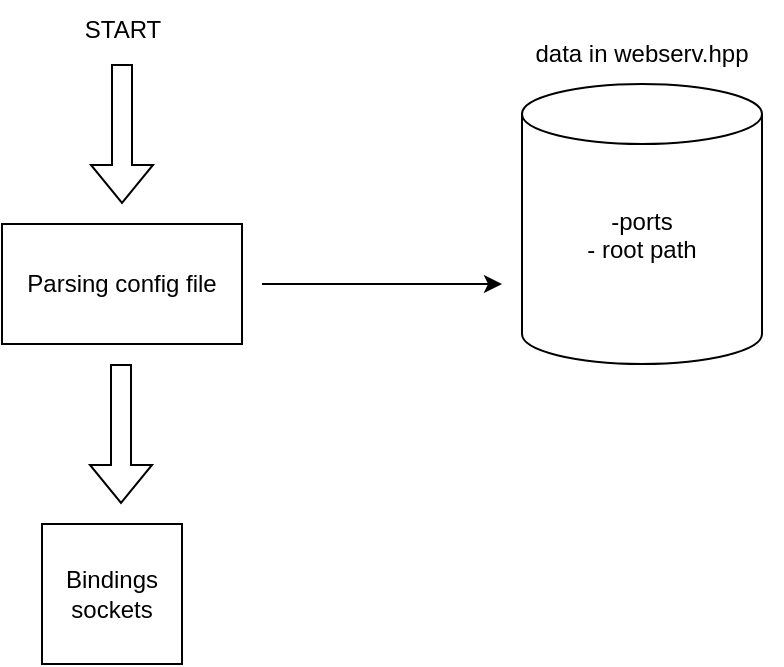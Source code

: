 <mxfile version="21.2.1" type="github">
  <diagram name="Page-1" id="wI_Hvtuvz4mxTSzpntFi">
    <mxGraphModel dx="2250" dy="1656" grid="1" gridSize="10" guides="1" tooltips="1" connect="1" arrows="1" fold="1" page="1" pageScale="1" pageWidth="827" pageHeight="1169" math="0" shadow="0">
      <root>
        <mxCell id="0" />
        <mxCell id="1" parent="0" />
        <mxCell id="roOlMWXBv_yk_0nGVt14-5" value="&lt;div&gt;START&lt;/div&gt;" style="text;html=1;align=center;verticalAlign=middle;resizable=0;points=[];autosize=1;strokeColor=none;fillColor=none;" parent="1" vertex="1">
          <mxGeometry x="300" y="58" width="60" height="30" as="geometry" />
        </mxCell>
        <mxCell id="roOlMWXBv_yk_0nGVt14-6" value="" style="shape=flexArrow;endArrow=classic;html=1;rounded=0;" parent="1" edge="1">
          <mxGeometry width="50" height="50" relative="1" as="geometry">
            <mxPoint x="330" y="90" as="sourcePoint" />
            <mxPoint x="330" y="160" as="targetPoint" />
          </mxGeometry>
        </mxCell>
        <mxCell id="roOlMWXBv_yk_0nGVt14-7" value="Parsing config file" style="rounded=0;whiteSpace=wrap;html=1;" parent="1" vertex="1">
          <mxGeometry x="270" y="170" width="120" height="60" as="geometry" />
        </mxCell>
        <mxCell id="roOlMWXBv_yk_0nGVt14-8" value="" style="endArrow=classic;html=1;rounded=0;" parent="1" edge="1">
          <mxGeometry width="50" height="50" relative="1" as="geometry">
            <mxPoint x="400" y="200" as="sourcePoint" />
            <mxPoint x="520" y="200" as="targetPoint" />
          </mxGeometry>
        </mxCell>
        <mxCell id="roOlMWXBv_yk_0nGVt14-9" value="&lt;div&gt;-ports&lt;/div&gt;&lt;div&gt;- root path&lt;/div&gt;&lt;div&gt;&lt;br&gt;&lt;/div&gt;" style="shape=cylinder3;whiteSpace=wrap;html=1;boundedLbl=1;backgroundOutline=1;size=15;" parent="1" vertex="1">
          <mxGeometry x="530" y="100" width="120" height="140" as="geometry" />
        </mxCell>
        <mxCell id="roOlMWXBv_yk_0nGVt14-10" value="data in webserv.hpp" style="text;html=1;strokeColor=none;fillColor=none;align=center;verticalAlign=middle;whiteSpace=wrap;rounded=0;" parent="1" vertex="1">
          <mxGeometry x="520" y="70" width="140" height="30" as="geometry" />
        </mxCell>
        <mxCell id="ZxXkn1EWkHktytQakisI-1" value="" style="shape=flexArrow;endArrow=classic;html=1;rounded=0;" edge="1" parent="1">
          <mxGeometry width="50" height="50" relative="1" as="geometry">
            <mxPoint x="329.5" y="240" as="sourcePoint" />
            <mxPoint x="329.5" y="310" as="targetPoint" />
          </mxGeometry>
        </mxCell>
        <mxCell id="ZxXkn1EWkHktytQakisI-2" value="&lt;div&gt;Bindings sockets&lt;/div&gt;" style="whiteSpace=wrap;html=1;aspect=fixed;" vertex="1" parent="1">
          <mxGeometry x="290" y="320" width="70" height="70" as="geometry" />
        </mxCell>
      </root>
    </mxGraphModel>
  </diagram>
</mxfile>
